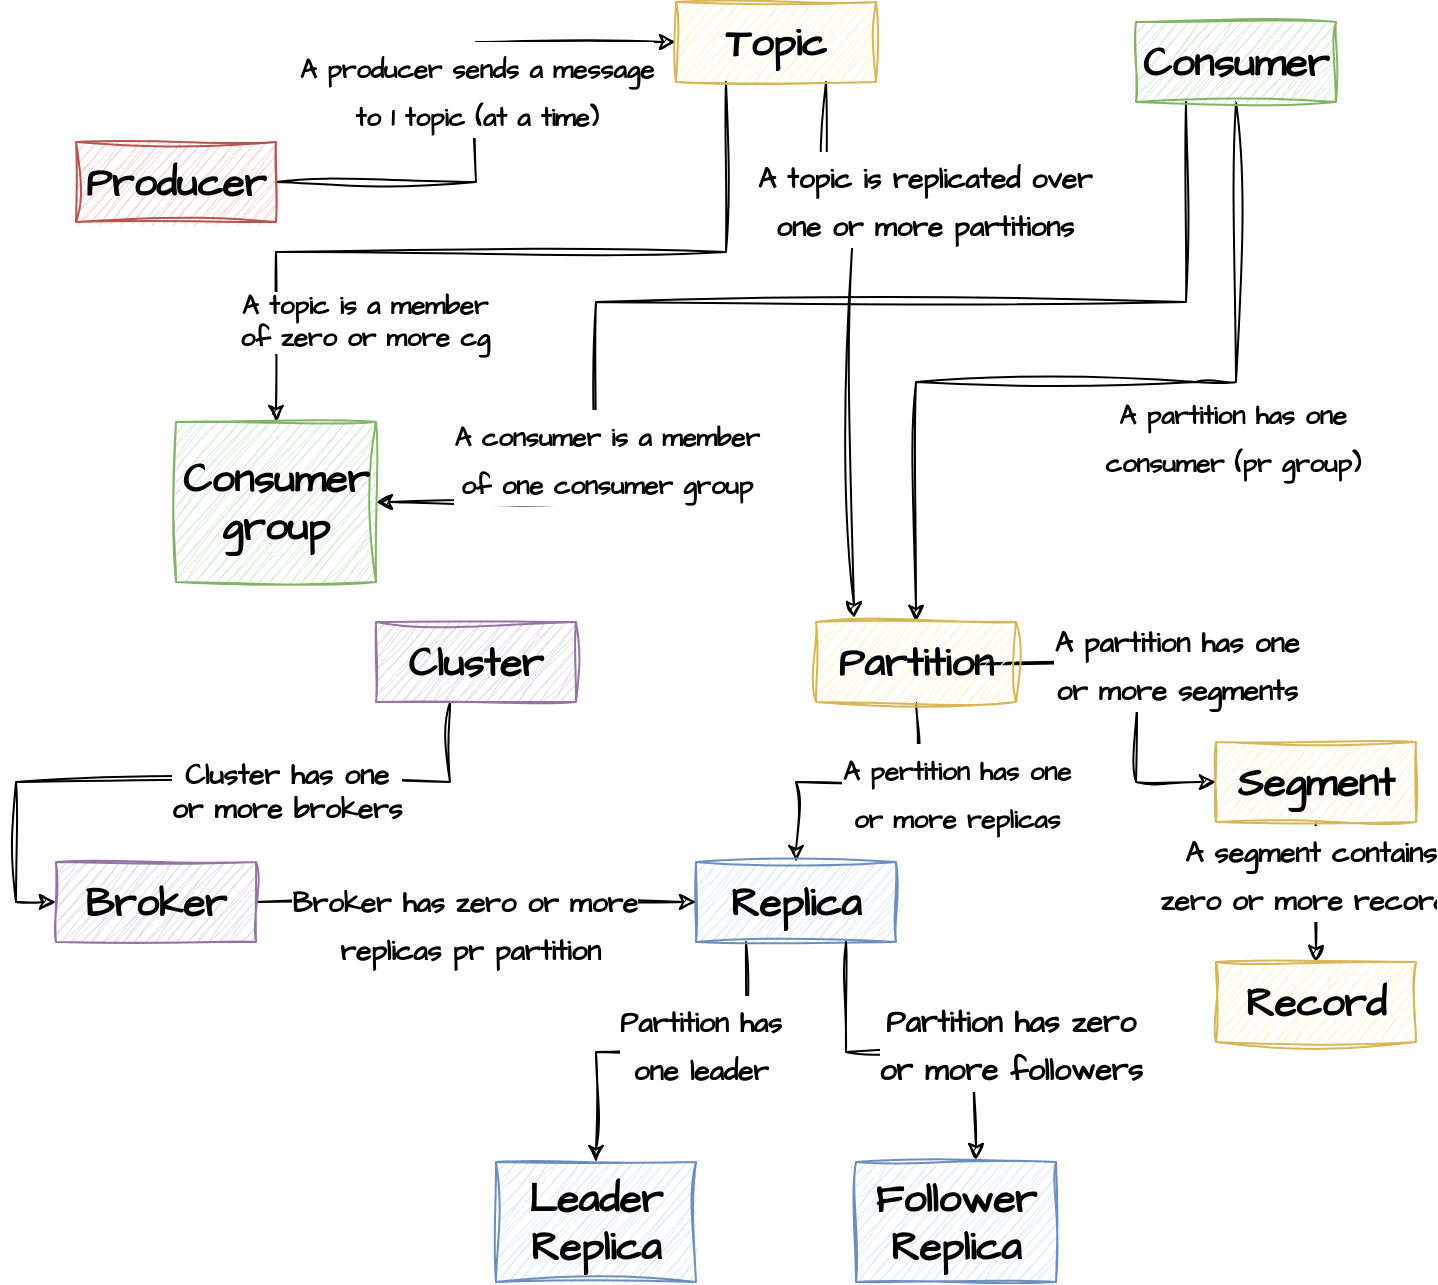 <mxfile version="22.0.0" type="device">
  <diagram name="Page-1" id="hWTzZ2qaFdE3ff2JvU28">
    <mxGraphModel dx="1863" dy="605" grid="1" gridSize="10" guides="1" tooltips="1" connect="1" arrows="1" fold="1" page="1" pageScale="1" pageWidth="827" pageHeight="1169" math="0" shadow="0">
      <root>
        <mxCell id="0" />
        <mxCell id="1" parent="0" />
        <mxCell id="mTueuk3QvPPszyi3Ykjh-1" style="edgeStyle=orthogonalEdgeStyle;rounded=0;sketch=1;hachureGap=4;jiggle=2;curveFitting=1;orthogonalLoop=1;jettySize=auto;html=1;exitX=0.75;exitY=1;exitDx=0;exitDy=0;entryX=0.19;entryY=-0.05;entryDx=0;entryDy=0;entryPerimeter=0;fontFamily=Architects Daughter;fontSource=https%3A%2F%2Ffonts.googleapis.com%2Fcss%3Ffamily%3DArchitects%2BDaughter;fontSize=16;" parent="1" source="VxFHp5XvJ_Ozl3mpSEXA-4" target="VxFHp5XvJ_Ozl3mpSEXA-8" edge="1">
          <mxGeometry relative="1" as="geometry">
            <Array as="points">
              <mxPoint x="405" y="130" />
              <mxPoint x="419" y="130" />
            </Array>
          </mxGeometry>
        </mxCell>
        <mxCell id="mTueuk3QvPPszyi3Ykjh-2" value="&lt;b style=&quot;border-color: var(--border-color); font-size: 14px;&quot;&gt;A topic is replicated over&lt;br style=&quot;border-color: var(--border-color);&quot;&gt;one or more partitions&lt;/b&gt;" style="edgeLabel;html=1;align=center;verticalAlign=middle;resizable=0;points=[];fontSize=20;fontFamily=Architects Daughter;" parent="mTueuk3QvPPszyi3Ykjh-1" vertex="1" connectable="0">
          <mxGeometry x="-0.298" y="3" relative="1" as="geometry">
            <mxPoint x="32" y="-27" as="offset" />
          </mxGeometry>
        </mxCell>
        <mxCell id="VxFHp5XvJ_Ozl3mpSEXA-31" style="edgeStyle=orthogonalEdgeStyle;rounded=0;sketch=1;hachureGap=4;jiggle=2;curveFitting=1;orthogonalLoop=1;jettySize=auto;html=1;exitX=1;exitY=0.5;exitDx=0;exitDy=0;entryX=0;entryY=0.5;entryDx=0;entryDy=0;fontFamily=Architects Daughter;fontSource=https%3A%2F%2Ffonts.googleapis.com%2Fcss%3Ffamily%3DArchitects%2BDaughter;fontSize=16;" parent="1" source="VxFHp5XvJ_Ozl3mpSEXA-3" target="VxFHp5XvJ_Ozl3mpSEXA-4" edge="1">
          <mxGeometry relative="1" as="geometry" />
        </mxCell>
        <mxCell id="VxFHp5XvJ_Ozl3mpSEXA-32" value="&lt;b&gt;&lt;font style=&quot;font-size: 13px;&quot;&gt;A producer sends a message &lt;br&gt;to 1 topic (at a time)&lt;/font&gt;&lt;/b&gt;" style="edgeLabel;html=1;align=center;verticalAlign=middle;resizable=0;points=[];fontSize=20;fontFamily=Architects Daughter;" parent="VxFHp5XvJ_Ozl3mpSEXA-31" vertex="1" connectable="0">
          <mxGeometry x="0.092" relative="1" as="geometry">
            <mxPoint as="offset" />
          </mxGeometry>
        </mxCell>
        <mxCell id="VxFHp5XvJ_Ozl3mpSEXA-3" value="&lt;b&gt;Producer&lt;/b&gt;" style="whiteSpace=wrap;html=1;align=center;sketch=1;hachureGap=4;jiggle=2;curveFitting=1;fontFamily=Architects Daughter;fontSource=https%3A%2F%2Ffonts.googleapis.com%2Fcss%3Ffamily%3DArchitects%2BDaughter;fontSize=20;fillColor=#f8cecc;strokeColor=#b85450;" parent="1" vertex="1">
          <mxGeometry x="30" y="90" width="100" height="40" as="geometry" />
        </mxCell>
        <mxCell id="mTueuk3QvPPszyi3Ykjh-3" style="edgeStyle=orthogonalEdgeStyle;rounded=0;sketch=1;hachureGap=4;jiggle=2;curveFitting=1;orthogonalLoop=1;jettySize=auto;html=1;exitX=0.25;exitY=1;exitDx=0;exitDy=0;entryX=0.5;entryY=0;entryDx=0;entryDy=0;fontFamily=Architects Daughter;fontSource=https%3A%2F%2Ffonts.googleapis.com%2Fcss%3Ffamily%3DArchitects%2BDaughter;fontSize=16;" parent="1" source="VxFHp5XvJ_Ozl3mpSEXA-4" target="VxFHp5XvJ_Ozl3mpSEXA-7" edge="1">
          <mxGeometry relative="1" as="geometry" />
        </mxCell>
        <mxCell id="mTueuk3QvPPszyi3Ykjh-4" value="A topic is a member &lt;br style=&quot;font-size: 13px;&quot;&gt;of zero or more cg" style="edgeLabel;html=1;align=center;verticalAlign=middle;resizable=0;points=[];fontSize=13;fontFamily=Architects Daughter;fontStyle=1" parent="mTueuk3QvPPszyi3Ykjh-3" vertex="1" connectable="0">
          <mxGeometry x="-0.128" relative="1" as="geometry">
            <mxPoint x="-94" y="35" as="offset" />
          </mxGeometry>
        </mxCell>
        <mxCell id="VxFHp5XvJ_Ozl3mpSEXA-4" value="&lt;b&gt;Topic&lt;/b&gt;" style="whiteSpace=wrap;html=1;align=center;sketch=1;hachureGap=4;jiggle=2;curveFitting=1;fontFamily=Architects Daughter;fontSource=https%3A%2F%2Ffonts.googleapis.com%2Fcss%3Ffamily%3DArchitects%2BDaughter;fontSize=20;fillColor=#fff2cc;strokeColor=#d6b656;" parent="1" vertex="1">
          <mxGeometry x="330" y="20" width="100" height="40" as="geometry" />
        </mxCell>
        <mxCell id="VxFHp5XvJ_Ozl3mpSEXA-25" style="edgeStyle=orthogonalEdgeStyle;rounded=0;sketch=1;hachureGap=4;jiggle=2;curveFitting=1;orthogonalLoop=1;jettySize=auto;html=1;exitX=0.5;exitY=1;exitDx=0;exitDy=0;entryX=0.5;entryY=0;entryDx=0;entryDy=0;fontFamily=Architects Daughter;fontSource=https%3A%2F%2Ffonts.googleapis.com%2Fcss%3Ffamily%3DArchitects%2BDaughter;fontSize=16;" parent="1" source="VxFHp5XvJ_Ozl3mpSEXA-6" target="VxFHp5XvJ_Ozl3mpSEXA-8" edge="1">
          <mxGeometry relative="1" as="geometry">
            <Array as="points">
              <mxPoint x="590" y="210" />
              <mxPoint x="510" y="210" />
            </Array>
          </mxGeometry>
        </mxCell>
        <mxCell id="VxFHp5XvJ_Ozl3mpSEXA-26" value="&lt;b style=&quot;font-size: 13px;&quot;&gt;A partition has one &lt;br&gt;consumer (pr group)&lt;/b&gt;" style="edgeLabel;html=1;align=center;verticalAlign=middle;resizable=0;points=[];fontSize=20;fontFamily=Architects Daughter;" parent="VxFHp5XvJ_Ozl3mpSEXA-25" vertex="1" connectable="0">
          <mxGeometry x="-0.275" relative="1" as="geometry">
            <mxPoint x="10" y="26" as="offset" />
          </mxGeometry>
        </mxCell>
        <mxCell id="VxFHp5XvJ_Ozl3mpSEXA-33" style="edgeStyle=orthogonalEdgeStyle;rounded=0;sketch=1;hachureGap=4;jiggle=2;curveFitting=1;orthogonalLoop=1;jettySize=auto;html=1;exitX=0.25;exitY=1;exitDx=0;exitDy=0;entryX=1;entryY=0.5;entryDx=0;entryDy=0;fontFamily=Architects Daughter;fontSource=https%3A%2F%2Ffonts.googleapis.com%2Fcss%3Ffamily%3DArchitects%2BDaughter;fontSize=16;" parent="1" source="VxFHp5XvJ_Ozl3mpSEXA-6" target="VxFHp5XvJ_Ozl3mpSEXA-7" edge="1">
          <mxGeometry relative="1" as="geometry">
            <Array as="points">
              <mxPoint x="585" y="170" />
              <mxPoint x="290" y="170" />
              <mxPoint x="290" y="270" />
            </Array>
          </mxGeometry>
        </mxCell>
        <mxCell id="VxFHp5XvJ_Ozl3mpSEXA-34" value="&lt;b style=&quot;border-color: var(--border-color); font-size: 13px;&quot;&gt;A consumer is a member&lt;br style=&quot;border-color: var(--border-color);&quot;&gt;of one consumer group&lt;/b&gt;" style="edgeLabel;html=1;align=center;verticalAlign=middle;resizable=0;points=[];fontSize=20;fontFamily=Architects Daughter;" parent="VxFHp5XvJ_Ozl3mpSEXA-33" vertex="1" connectable="0">
          <mxGeometry x="0.326" y="-1" relative="1" as="geometry">
            <mxPoint x="6" y="71" as="offset" />
          </mxGeometry>
        </mxCell>
        <mxCell id="VxFHp5XvJ_Ozl3mpSEXA-6" value="Consumer" style="whiteSpace=wrap;html=1;align=center;sketch=1;hachureGap=4;jiggle=2;curveFitting=1;fontFamily=Architects Daughter;fontSource=https%3A%2F%2Ffonts.googleapis.com%2Fcss%3Ffamily%3DArchitects%2BDaughter;fontSize=20;fontStyle=1;fillColor=#d5e8d4;strokeColor=#82b366;" parent="1" vertex="1">
          <mxGeometry x="560" y="30" width="100" height="40" as="geometry" />
        </mxCell>
        <mxCell id="VxFHp5XvJ_Ozl3mpSEXA-7" value="Consumer group" style="whiteSpace=wrap;html=1;align=center;sketch=1;hachureGap=4;jiggle=2;curveFitting=1;fontFamily=Architects Daughter;fontSource=https%3A%2F%2Ffonts.googleapis.com%2Fcss%3Ffamily%3DArchitects%2BDaughter;fontSize=20;fontStyle=1;fillColor=#d5e8d4;strokeColor=#82b366;" parent="1" vertex="1">
          <mxGeometry x="80" y="230" width="100" height="80" as="geometry" />
        </mxCell>
        <mxCell id="VxFHp5XvJ_Ozl3mpSEXA-23" style="edgeStyle=orthogonalEdgeStyle;rounded=0;sketch=1;hachureGap=4;jiggle=2;curveFitting=1;orthogonalLoop=1;jettySize=auto;html=1;exitX=0.5;exitY=1;exitDx=0;exitDy=0;entryX=0.5;entryY=0;entryDx=0;entryDy=0;fontFamily=Architects Daughter;fontSource=https%3A%2F%2Ffonts.googleapis.com%2Fcss%3Ffamily%3DArchitects%2BDaughter;fontSize=16;" parent="1" source="VxFHp5XvJ_Ozl3mpSEXA-8" target="VxFHp5XvJ_Ozl3mpSEXA-9" edge="1">
          <mxGeometry relative="1" as="geometry" />
        </mxCell>
        <mxCell id="VxFHp5XvJ_Ozl3mpSEXA-24" value="&lt;b style=&quot;font-size: 13px;&quot;&gt;A pertition has one &lt;br&gt;or more replicas&lt;/b&gt;" style="edgeLabel;html=1;align=center;verticalAlign=middle;resizable=0;points=[];fontSize=20;fontFamily=Architects Daughter;" parent="VxFHp5XvJ_Ozl3mpSEXA-23" vertex="1" connectable="0">
          <mxGeometry x="-0.2" y="4" relative="1" as="geometry">
            <mxPoint x="36" as="offset" />
          </mxGeometry>
        </mxCell>
        <mxCell id="lOM0ro2qGdsUhN-kRAqT-2" style="edgeStyle=orthogonalEdgeStyle;rounded=0;sketch=1;hachureGap=4;jiggle=2;curveFitting=1;orthogonalLoop=1;jettySize=auto;html=1;exitX=1;exitY=0.5;exitDx=0;exitDy=0;entryX=0;entryY=0.5;entryDx=0;entryDy=0;fontFamily=Architects Daughter;fontSource=https%3A%2F%2Ffonts.googleapis.com%2Fcss%3Ffamily%3DArchitects%2BDaughter;fontSize=16;" edge="1" parent="1" target="lOM0ro2qGdsUhN-kRAqT-1">
          <mxGeometry relative="1" as="geometry">
            <mxPoint x="478" y="350" as="sourcePoint" />
            <mxPoint x="568" y="450" as="targetPoint" />
            <Array as="points">
              <mxPoint x="478" y="351" />
              <mxPoint x="560" y="351" />
              <mxPoint x="560" y="410" />
            </Array>
          </mxGeometry>
        </mxCell>
        <mxCell id="lOM0ro2qGdsUhN-kRAqT-3" value="&lt;font style=&quot;font-size: 14px;&quot;&gt;&lt;b&gt;A partition has one &lt;br&gt;or more segments&lt;/b&gt;&lt;/font&gt;" style="edgeLabel;html=1;align=center;verticalAlign=middle;resizable=0;points=[];fontSize=20;fontFamily=Architects Daughter;" vertex="1" connectable="0" parent="lOM0ro2qGdsUhN-kRAqT-2">
          <mxGeometry x="-0.242" y="-6" relative="1" as="geometry">
            <mxPoint x="34" y="-7" as="offset" />
          </mxGeometry>
        </mxCell>
        <mxCell id="VxFHp5XvJ_Ozl3mpSEXA-8" value="Partition" style="whiteSpace=wrap;html=1;align=center;sketch=1;hachureGap=4;jiggle=2;curveFitting=1;fontFamily=Architects Daughter;fontSource=https%3A%2F%2Ffonts.googleapis.com%2Fcss%3Ffamily%3DArchitects%2BDaughter;fontSize=20;fontStyle=1;fillColor=#fff2cc;strokeColor=#d6b656;" parent="1" vertex="1">
          <mxGeometry x="400" y="330" width="100" height="40" as="geometry" />
        </mxCell>
        <mxCell id="VxFHp5XvJ_Ozl3mpSEXA-15" style="edgeStyle=orthogonalEdgeStyle;rounded=0;sketch=1;hachureGap=4;jiggle=2;curveFitting=1;orthogonalLoop=1;jettySize=auto;html=1;exitX=0.25;exitY=1;exitDx=0;exitDy=0;entryX=0.5;entryY=0;entryDx=0;entryDy=0;fontFamily=Architects Daughter;fontSource=https%3A%2F%2Ffonts.googleapis.com%2Fcss%3Ffamily%3DArchitects%2BDaughter;fontSize=16;" parent="1" source="VxFHp5XvJ_Ozl3mpSEXA-9" target="VxFHp5XvJ_Ozl3mpSEXA-11" edge="1">
          <mxGeometry relative="1" as="geometry" />
        </mxCell>
        <mxCell id="VxFHp5XvJ_Ozl3mpSEXA-16" value="&lt;font style=&quot;font-size: 14px;&quot;&gt;Partition has &lt;br&gt;one leader&lt;/font&gt;" style="edgeLabel;html=1;align=center;verticalAlign=middle;resizable=0;points=[];fontSize=20;fontFamily=Architects Daughter;fontStyle=1" parent="VxFHp5XvJ_Ozl3mpSEXA-15" vertex="1" connectable="0">
          <mxGeometry x="-0.257" y="-3" relative="1" as="geometry">
            <mxPoint x="-10" y="-2" as="offset" />
          </mxGeometry>
        </mxCell>
        <mxCell id="VxFHp5XvJ_Ozl3mpSEXA-9" value="&lt;b&gt;Replica&lt;/b&gt;" style="whiteSpace=wrap;html=1;align=center;sketch=1;hachureGap=4;jiggle=2;curveFitting=1;fontFamily=Architects Daughter;fontSource=https%3A%2F%2Ffonts.googleapis.com%2Fcss%3Ffamily%3DArchitects%2BDaughter;fontSize=20;fillColor=#dae8fc;strokeColor=#6c8ebf;" parent="1" vertex="1">
          <mxGeometry x="340" y="450" width="100" height="40" as="geometry" />
        </mxCell>
        <mxCell id="VxFHp5XvJ_Ozl3mpSEXA-10" value="&lt;b&gt;Follower Replica&lt;/b&gt;" style="whiteSpace=wrap;html=1;align=center;sketch=1;hachureGap=4;jiggle=2;curveFitting=1;fontFamily=Architects Daughter;fontSource=https%3A%2F%2Ffonts.googleapis.com%2Fcss%3Ffamily%3DArchitects%2BDaughter;fontSize=20;fillColor=#dae8fc;strokeColor=#6c8ebf;" parent="1" vertex="1">
          <mxGeometry x="420" y="600" width="100" height="60" as="geometry" />
        </mxCell>
        <mxCell id="VxFHp5XvJ_Ozl3mpSEXA-11" value="&lt;b&gt;Leader Replica&lt;/b&gt;" style="whiteSpace=wrap;html=1;align=center;sketch=1;hachureGap=4;jiggle=2;curveFitting=1;fontFamily=Architects Daughter;fontSource=https%3A%2F%2Ffonts.googleapis.com%2Fcss%3Ffamily%3DArchitects%2BDaughter;fontSize=20;fillColor=#dae8fc;strokeColor=#6c8ebf;" parent="1" vertex="1">
          <mxGeometry x="240" y="600" width="100" height="60" as="geometry" />
        </mxCell>
        <mxCell id="VxFHp5XvJ_Ozl3mpSEXA-19" style="edgeStyle=orthogonalEdgeStyle;rounded=0;sketch=1;hachureGap=4;jiggle=2;curveFitting=1;orthogonalLoop=1;jettySize=auto;html=1;exitX=1;exitY=0.5;exitDx=0;exitDy=0;entryX=0;entryY=0.5;entryDx=0;entryDy=0;fontFamily=Architects Daughter;fontSource=https%3A%2F%2Ffonts.googleapis.com%2Fcss%3Ffamily%3DArchitects%2BDaughter;fontSize=16;" parent="1" source="VxFHp5XvJ_Ozl3mpSEXA-12" target="VxFHp5XvJ_Ozl3mpSEXA-9" edge="1">
          <mxGeometry relative="1" as="geometry" />
        </mxCell>
        <mxCell id="VxFHp5XvJ_Ozl3mpSEXA-20" value="&lt;font style=&quot;font-size: 14px;&quot;&gt;&lt;b&gt;Broker has zero or more&lt;br&gt;&amp;nbsp;replicas pr partition&lt;/b&gt;&lt;/font&gt;" style="edgeLabel;html=1;align=center;verticalAlign=middle;resizable=0;points=[];fontSize=20;fontFamily=Architects Daughter;" parent="VxFHp5XvJ_Ozl3mpSEXA-19" vertex="1" connectable="0">
          <mxGeometry x="-0.229" y="-5" relative="1" as="geometry">
            <mxPoint x="19" y="5" as="offset" />
          </mxGeometry>
        </mxCell>
        <mxCell id="VxFHp5XvJ_Ozl3mpSEXA-12" value="&lt;b&gt;Broker&lt;/b&gt;" style="whiteSpace=wrap;html=1;align=center;sketch=1;hachureGap=4;jiggle=2;curveFitting=1;fontFamily=Architects Daughter;fontSource=https%3A%2F%2Ffonts.googleapis.com%2Fcss%3Ffamily%3DArchitects%2BDaughter;fontSize=20;fillColor=#e1d5e7;strokeColor=#9673a6;" parent="1" vertex="1">
          <mxGeometry x="20" y="450" width="100" height="40" as="geometry" />
        </mxCell>
        <mxCell id="VxFHp5XvJ_Ozl3mpSEXA-21" style="edgeStyle=orthogonalEdgeStyle;rounded=0;sketch=1;hachureGap=4;jiggle=2;curveFitting=1;orthogonalLoop=1;jettySize=auto;html=1;exitX=0.37;exitY=1;exitDx=0;exitDy=0;entryX=0;entryY=0.5;entryDx=0;entryDy=0;fontFamily=Architects Daughter;fontSource=https%3A%2F%2Ffonts.googleapis.com%2Fcss%3Ffamily%3DArchitects%2BDaughter;fontSize=16;exitPerimeter=0;" parent="1" source="VxFHp5XvJ_Ozl3mpSEXA-13" target="VxFHp5XvJ_Ozl3mpSEXA-12" edge="1">
          <mxGeometry relative="1" as="geometry" />
        </mxCell>
        <mxCell id="VxFHp5XvJ_Ozl3mpSEXA-22" value="&lt;b style=&quot;font-size: 14px;&quot;&gt;Cluster has one &lt;br style=&quot;font-size: 14px;&quot;&gt;or more brokers&lt;/b&gt;" style="edgeLabel;html=1;align=center;verticalAlign=middle;resizable=0;points=[];fontSize=14;fontFamily=Architects Daughter;" parent="VxFHp5XvJ_Ozl3mpSEXA-21" vertex="1" connectable="0">
          <mxGeometry x="-0.367" y="4" relative="1" as="geometry">
            <mxPoint x="-16" y="1" as="offset" />
          </mxGeometry>
        </mxCell>
        <mxCell id="VxFHp5XvJ_Ozl3mpSEXA-13" value="Cluster" style="whiteSpace=wrap;html=1;align=center;sketch=1;hachureGap=4;jiggle=2;curveFitting=1;fontFamily=Architects Daughter;fontSource=https%3A%2F%2Ffonts.googleapis.com%2Fcss%3Ffamily%3DArchitects%2BDaughter;fontSize=20;fontStyle=1;fillColor=#e1d5e7;strokeColor=#9673a6;" parent="1" vertex="1">
          <mxGeometry x="180" y="330" width="100" height="40" as="geometry" />
        </mxCell>
        <mxCell id="VxFHp5XvJ_Ozl3mpSEXA-17" style="edgeStyle=orthogonalEdgeStyle;rounded=0;sketch=1;hachureGap=4;jiggle=2;curveFitting=1;orthogonalLoop=1;jettySize=auto;html=1;exitX=0.75;exitY=1;exitDx=0;exitDy=0;entryX=0.6;entryY=-0.017;entryDx=0;entryDy=0;entryPerimeter=0;fontFamily=Architects Daughter;fontSource=https%3A%2F%2Ffonts.googleapis.com%2Fcss%3Ffamily%3DArchitects%2BDaughter;fontSize=16;" parent="1" source="VxFHp5XvJ_Ozl3mpSEXA-9" target="VxFHp5XvJ_Ozl3mpSEXA-10" edge="1">
          <mxGeometry relative="1" as="geometry" />
        </mxCell>
        <mxCell id="VxFHp5XvJ_Ozl3mpSEXA-18" value="&lt;font style=&quot;font-size: 15px;&quot;&gt;Partition has zero&lt;br&gt;or more followers&lt;/font&gt;" style="edgeLabel;html=1;align=center;verticalAlign=middle;resizable=0;points=[];fontSize=20;fontFamily=Architects Daughter;fontStyle=1" parent="VxFHp5XvJ_Ozl3mpSEXA-17" vertex="1" connectable="0">
          <mxGeometry x="0.146" y="-1" relative="1" as="geometry">
            <mxPoint x="37" y="-6" as="offset" />
          </mxGeometry>
        </mxCell>
        <mxCell id="lOM0ro2qGdsUhN-kRAqT-5" style="edgeStyle=orthogonalEdgeStyle;rounded=0;sketch=1;hachureGap=4;jiggle=2;curveFitting=1;orthogonalLoop=1;jettySize=auto;html=1;exitX=0.5;exitY=1;exitDx=0;exitDy=0;fontFamily=Architects Daughter;fontSource=https%3A%2F%2Ffonts.googleapis.com%2Fcss%3Ffamily%3DArchitects%2BDaughter;fontSize=16;" edge="1" parent="1" source="lOM0ro2qGdsUhN-kRAqT-1" target="lOM0ro2qGdsUhN-kRAqT-4">
          <mxGeometry relative="1" as="geometry" />
        </mxCell>
        <mxCell id="lOM0ro2qGdsUhN-kRAqT-1" value="Segment" style="whiteSpace=wrap;html=1;align=center;sketch=1;hachureGap=4;jiggle=2;curveFitting=1;fontFamily=Architects Daughter;fontSource=https%3A%2F%2Ffonts.googleapis.com%2Fcss%3Ffamily%3DArchitects%2BDaughter;fontSize=20;fontStyle=1;fillColor=#fff2cc;strokeColor=#d6b656;" vertex="1" parent="1">
          <mxGeometry x="600" y="390" width="100" height="40" as="geometry" />
        </mxCell>
        <mxCell id="lOM0ro2qGdsUhN-kRAqT-4" value="Record" style="whiteSpace=wrap;html=1;align=center;sketch=1;hachureGap=4;jiggle=2;curveFitting=1;fontFamily=Architects Daughter;fontSource=https%3A%2F%2Ffonts.googleapis.com%2Fcss%3Ffamily%3DArchitects%2BDaughter;fontSize=20;fontStyle=1;fillColor=#fff2cc;strokeColor=#d6b656;" vertex="1" parent="1">
          <mxGeometry x="600" y="500" width="100" height="40" as="geometry" />
        </mxCell>
        <mxCell id="lOM0ro2qGdsUhN-kRAqT-6" value="&lt;font style=&quot;font-size: 14px;&quot;&gt;&lt;b&gt;A segment contains&lt;br&gt;zero or more records&lt;br&gt;&lt;/b&gt;&lt;/font&gt;" style="edgeLabel;html=1;align=center;verticalAlign=middle;resizable=0;points=[];fontSize=20;fontFamily=Architects Daughter;" vertex="1" connectable="0" parent="1">
          <mxGeometry x="610" y="370" as="geometry">
            <mxPoint x="37" y="85" as="offset" />
          </mxGeometry>
        </mxCell>
      </root>
    </mxGraphModel>
  </diagram>
</mxfile>
